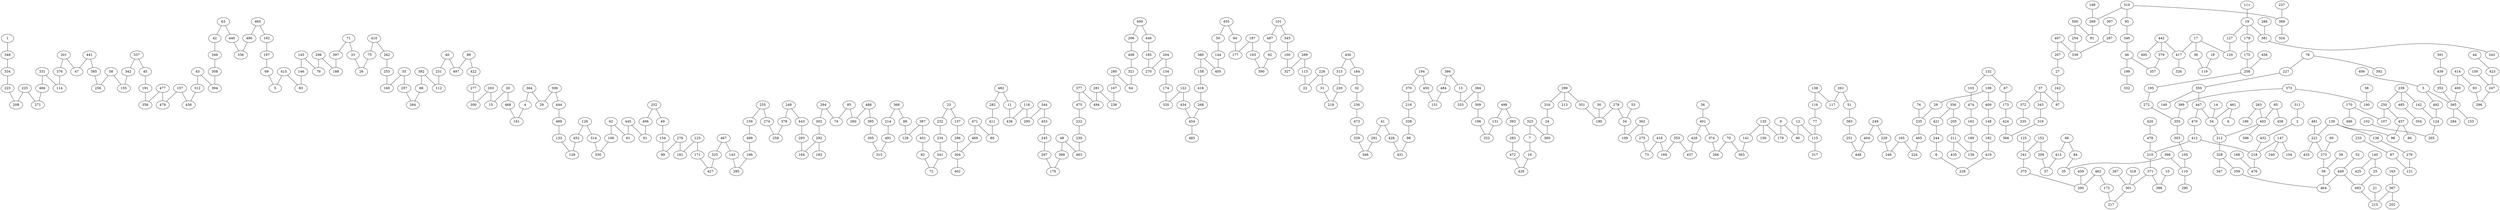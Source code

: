 graph arbol_BFS_G_1 {
    1;
    348;
    334;
    223;
    208;
    225;
    271;
    466;
    331;
    114;
    376;
    201;
    47;
    441;
    385;
    256;
    58;
    155;
    342;
    337;
    45;
    191;
    358;
    477;
    479;
    157;
    438;
    312;
    43;
    394;
    308;
    349;
    42;
    63;
    440;
    336;
    480;
    460;
    192;
    197;
    69;
    5;
    415;
    83;
    146;
    145;
    79;
    298;
    188;
    397;
    71;
    33;
    26;
    75;
    410;
    262;
    253;
    160;
    55;
    257;
    264;
    68;
    382;
    112;
    231;
    40;
    497;
    89;
    422;
    277;
    300;
    203;
    15;
    20;
    468;
    161;
    4;
    364;
    29;
    306;
    444;
    489;
    133;
    129;
    452;
    126;
    314;
    330;
    106;
    62;
    61;
    445;
    91;
    496;
    252;
    49;
    154;
    99;
    276;
    181;
    123;
    171;
    427;
    325;
    467;
    143;
    285;
    166;
    499;
    159;
    255;
    274;
    259;
    378;
    248;
    443;
    293;
    164;
    292;
    302;
    294;
    74;
    85;
    260;
    488;
    395;
    305;
    315;
    491;
    214;
    368;
    88;
    128;
    387;
    451;
    82;
    72;
    341;
    234;
    232;
    23;
    137;
    286;
    304;
    402;
    469;
    471;
    80;
    411;
    282;
    482;
    11;
    436;
    118;
    295;
    344;
    453;
    245;
    297;
    176;
    399;
    48;
    463;
    230;
    222;
    475;
    377;
    494;
    281;
    238;
    167;
    280;
    64;
    321;
    408;
    206;
    490;
    446;
    185;
    270;
    204;
    134;
    174;
    320;
    122;
    434;
    454;
    268;
    418;
    158;
    380;
    405;
    144;
    50;
    455;
    94;
    177;
    187;
    193;
    390;
    92;
    487;
    101;
    345;
    100;
    327;
    289;
    113;
    22;
    226;
    31;
    219;
    220;
    313;
    430;
    184;
    32;
    236;
    473;
    329;
    346;
    291;
    41;
    428;
    431;
    98;
    338;
    216;
    370;
    194;
    450;
    151;
    484;
    386;
    13;
    333;
    384;
    309;
    196;
    322;
    131;
    498;
    393;
    283;
    472;
    429;
    16;
    7;
    323;
    360;
    24;
    316;
    299;
    213;
    351;
    180;
    30;
    278;
    34;
    109;
    362;
    275;
    73;
    416;
    169;
    353;
    437;
    426;
    401;
    374;
    266;
    70;
    363;
    141;
    135;
    156;
    179;
    9;
    90;
    12;
    115;
    77;
    116;
    138;
    117;
    261;
    51;
    383;
    251;
    448;
    404;
    249;
    229;
    246;
    165;
    224;
    465;
    235;
    28;
    108;
    409;
    148;
    182;
    419;
    228;
    8;
    244;
    421;
    356;
    205;
    211;
    139;
    189;
    162;
    474;
    103;
    132;
    67;
    173;
    424;
    366;
    319;
    343;
    37;
    97;
    242;
    27;
    207;
    407;
    339;
    254;
    500;
    81;
    269;
    310;
    95;
    340;
    46;
    357;
    379;
    442;
    417;
    17;
    120;
    127;
    19;
    178;
    175;
    258;
    195;
    272;
    355;
    389;
    373;
    190;
    38;
    303;
    105;
    110;
    398;
    35;
    84;
    66;
    413;
    57;
    209;
    152;
    241;
    125;
    375;
    200;
    459;
    462;
    172;
    217;
    301;
    267;
    371;
    210;
    478;
    420;
    412;
    470;
    447;
    54;
    14;
    212;
    328;
    347;
    359;
    464;
    449;
    52;
    493;
    215;
    21;
    367;
    163;
    202;
    25;
    140;
    425;
    59;
    273;
    60;
    221;
    130;
    96;
    457;
    86;
    250;
    107;
    170;
    486;
    239;
    485;
    354;
    142;
    124;
    492;
    3;
    365;
    352;
    439;
    391;
    284;
    400;
    414;
    93;
    296;
    247;
    150;
    423;
    44;
    153;
    406;
    265;
    102;
    136;
    279;
    121;
    87;
    233;
    481;
    433;
    39;
    403;
    396;
    263;
    186;
    65;
    458;
    461;
    6;
    350;
    149;
    227;
    78;
    392;
    218;
    432;
    2;
    311;
    147;
    104;
    240;
    476;
    168;
    388;
    10;
    318;
    290;
    456;
    381;
    243;
    288;
    111;
    36;
    119;
    18;
    326;
    495;
    199;
    332;
    369;
    237;
    324;
    198;
    287;
    307;
    372;
    335;
    435;
    76;
    317;
    56;
    53;
    483;
    183;
    1 -- 348;
    348 -- 334;
    334 -- 223;
    223 -- 208;
    225 -- 208;
    225 -- 271;
    466 -- 271;
    331 -- 466;
    331 -- 114;
    376 -- 114;
    201 -- 376;
    201 -- 47;
    441 -- 47;
    441 -- 385;
    385 -- 256;
    58 -- 256;
    58 -- 155;
    342 -- 155;
    337 -- 342;
    337 -- 45;
    45 -- 191;
    191 -- 358;
    477 -- 358;
    477 -- 479;
    157 -- 479;
    157 -- 438;
    312 -- 438;
    43 -- 312;
    43 -- 394;
    308 -- 394;
    349 -- 308;
    42 -- 349;
    63 -- 42;
    63 -- 440;
    440 -- 336;
    480 -- 336;
    460 -- 480;
    460 -- 192;
    192 -- 197;
    197 -- 69;
    69 -- 5;
    415 -- 5;
    415 -- 83;
    146 -- 83;
    145 -- 146;
    145 -- 79;
    298 -- 79;
    298 -- 188;
    397 -- 188;
    71 -- 397;
    71 -- 33;
    33 -- 26;
    75 -- 26;
    410 -- 75;
    410 -- 262;
    262 -- 253;
    253 -- 160;
    55 -- 160;
    55 -- 257;
    257 -- 264;
    68 -- 264;
    382 -- 68;
    382 -- 112;
    231 -- 112;
    40 -- 231;
    40 -- 497;
    89 -- 497;
    89 -- 422;
    422 -- 277;
    277 -- 300;
    203 -- 300;
    203 -- 15;
    20 -- 15;
    20 -- 468;
    468 -- 161;
    4 -- 161;
    364 -- 4;
    364 -- 29;
    306 -- 29;
    306 -- 444;
    444 -- 489;
    489 -- 133;
    133 -- 129;
    452 -- 129;
    126 -- 452;
    126 -- 314;
    314 -- 330;
    106 -- 330;
    62 -- 106;
    62 -- 61;
    445 -- 61;
    445 -- 91;
    496 -- 91;
    252 -- 496;
    252 -- 49;
    49 -- 154;
    154 -- 99;
    276 -- 99;
    276 -- 181;
    123 -- 181;
    123 -- 171;
    171 -- 427;
    325 -- 427;
    467 -- 325;
    467 -- 143;
    143 -- 285;
    166 -- 285;
    499 -- 166;
    159 -- 499;
    255 -- 159;
    255 -- 274;
    274 -- 259;
    378 -- 259;
    248 -- 378;
    248 -- 443;
    443 -- 293;
    293 -- 164;
    292 -- 164;
    302 -- 292;
    294 -- 302;
    294 -- 74;
    85 -- 74;
    85 -- 260;
    488 -- 260;
    488 -- 395;
    395 -- 305;
    305 -- 315;
    491 -- 315;
    214 -- 491;
    368 -- 214;
    368 -- 88;
    88 -- 128;
    387 -- 128;
    387 -- 451;
    451 -- 82;
    82 -- 72;
    341 -- 72;
    234 -- 341;
    232 -- 234;
    23 -- 232;
    23 -- 137;
    137 -- 286;
    286 -- 304;
    304 -- 402;
    469 -- 304;
    471 -- 469;
    471 -- 80;
    411 -- 80;
    282 -- 411;
    482 -- 282;
    482 -- 11;
    11 -- 436;
    118 -- 436;
    118 -- 295;
    344 -- 295;
    344 -- 453;
    453 -- 245;
    245 -- 297;
    297 -- 176;
    399 -- 176;
    48 -- 399;
    48 -- 463;
    230 -- 463;
    222 -- 230;
    475 -- 222;
    377 -- 475;
    377 -- 494;
    281 -- 494;
    281 -- 238;
    167 -- 238;
    280 -- 167;
    280 -- 64;
    321 -- 64;
    408 -- 321;
    206 -- 408;
    490 -- 206;
    490 -- 446;
    446 -- 185;
    185 -- 270;
    204 -- 270;
    204 -- 134;
    134 -- 174;
    174 -- 320;
    122 -- 320;
    122 -- 434;
    434 -- 454;
    268 -- 454;
    418 -- 268;
    158 -- 418;
    380 -- 158;
    380 -- 405;
    144 -- 405;
    50 -- 144;
    455 -- 50;
    455 -- 94;
    94 -- 177;
    187 -- 177;
    187 -- 193;
    193 -- 390;
    92 -- 390;
    487 -- 92;
    101 -- 487;
    101 -- 345;
    345 -- 100;
    100 -- 327;
    289 -- 327;
    289 -- 113;
    113 -- 22;
    226 -- 22;
    226 -- 31;
    31 -- 219;
    220 -- 219;
    313 -- 220;
    430 -- 313;
    430 -- 184;
    184 -- 32;
    32 -- 236;
    236 -- 473;
    473 -- 329;
    329 -- 346;
    291 -- 346;
    41 -- 291;
    41 -- 428;
    428 -- 431;
    98 -- 431;
    338 -- 98;
    216 -- 338;
    370 -- 216;
    194 -- 370;
    194 -- 450;
    450 -- 151;
    484 -- 151;
    386 -- 484;
    386 -- 13;
    13 -- 333;
    384 -- 333;
    384 -- 309;
    309 -- 196;
    196 -- 322;
    131 -- 322;
    498 -- 131;
    498 -- 393;
    393 -- 283;
    283 -- 472;
    472 -- 429;
    16 -- 429;
    7 -- 16;
    323 -- 7;
    323 -- 360;
    24 -- 360;
    316 -- 24;
    299 -- 316;
    299 -- 213;
    299 -- 351;
    351 -- 180;
    30 -- 180;
    278 -- 180;
    278 -- 34;
    34 -- 109;
    362 -- 109;
    362 -- 275;
    275 -- 73;
    416 -- 73;
    416 -- 169;
    353 -- 169;
    353 -- 437;
    426 -- 437;
    401 -- 426;
    401 -- 374;
    374 -- 266;
    70 -- 266;
    70 -- 363;
    141 -- 363;
    135 -- 141;
    135 -- 156;
    135 -- 179;
    9 -- 179;
    9 -- 90;
    12 -- 90;
    12 -- 115;
    77 -- 115;
    116 -- 77;
    138 -- 116;
    138 -- 117;
    261 -- 117;
    261 -- 51;
    51 -- 383;
    383 -- 251;
    251 -- 448;
    404 -- 448;
    249 -- 404;
    249 -- 229;
    229 -- 246;
    165 -- 246;
    165 -- 224;
    465 -- 224;
    235 -- 465;
    28 -- 235;
    108 -- 28;
    108 -- 409;
    409 -- 148;
    148 -- 182;
    182 -- 419;
    419 -- 228;
    8 -- 228;
    244 -- 8;
    421 -- 244;
    356 -- 421;
    356 -- 205;
    205 -- 211;
    211 -- 139;
    189 -- 139;
    162 -- 189;
    474 -- 162;
    103 -- 474;
    132 -- 103;
    132 -- 67;
    67 -- 173;
    173 -- 424;
    424 -- 366;
    319 -- 366;
    343 -- 319;
    37 -- 343;
    37 -- 97;
    242 -- 97;
    27 -- 242;
    207 -- 27;
    407 -- 207;
    407 -- 339;
    254 -- 339;
    500 -- 254;
    500 -- 81;
    269 -- 81;
    310 -- 269;
    310 -- 95;
    95 -- 340;
    340 -- 46;
    46 -- 357;
    379 -- 357;
    442 -- 379;
    442 -- 417;
    17 -- 417;
    17 -- 120;
    127 -- 120;
    19 -- 127;
    19 -- 178;
    178 -- 175;
    175 -- 258;
    258 -- 195;
    195 -- 272;
    272 -- 355;
    389 -- 355;
    373 -- 389;
    373 -- 190;
    38 -- 190;
    355 -- 303;
    303 -- 105;
    105 -- 110;
    398 -- 110;
    398 -- 35;
    84 -- 35;
    66 -- 84;
    66 -- 413;
    413 -- 57;
    209 -- 57;
    152 -- 209;
    152 -- 241;
    125 -- 241;
    241 -- 375;
    375 -- 200;
    459 -- 200;
    462 -- 200;
    462 -- 172;
    172 -- 217;
    301 -- 217;
    267 -- 301;
    371 -- 301;
    210 -- 371;
    478 -- 210;
    420 -- 478;
    412 -- 210;
    470 -- 412;
    447 -- 470;
    447 -- 54;
    14 -- 54;
    54 -- 212;
    212 -- 328;
    328 -- 347;
    328 -- 359;
    359 -- 464;
    449 -- 464;
    52 -- 449;
    449 -- 493;
    493 -- 215;
    21 -- 215;
    367 -- 215;
    163 -- 367;
    367 -- 202;
    25 -- 493;
    140 -- 25;
    140 -- 425;
    59 -- 464;
    273 -- 59;
    60 -- 273;
    221 -- 273;
    130 -- 221;
    130 -- 96;
    457 -- 96;
    457 -- 86;
    250 -- 457;
    250 -- 107;
    170 -- 107;
    170 -- 486;
    239 -- 250;
    239 -- 485;
    485 -- 354;
    239 -- 142;
    142 -- 124;
    492 -- 124;
    3 -- 492;
    3 -- 365;
    352 -- 365;
    439 -- 352;
    391 -- 439;
    365 -- 284;
    400 -- 365;
    414 -- 400;
    414 -- 93;
    93 -- 296;
    247 -- 296;
    150 -- 247;
    423 -- 247;
    44 -- 423;
    365 -- 153;
    406 -- 3;
    124 -- 265;
    102 -- 265;
    130 -- 136;
    136 -- 279;
    279 -- 121;
    87 -- 121;
    233 -- 87;
    481 -- 221;
    221 -- 433;
    39 -- 59;
    403 -- 212;
    403 -- 396;
    263 -- 403;
    263 -- 186;
    65 -- 403;
    65 -- 458;
    461 -- 54;
    461 -- 6;
    350 -- 447;
    350 -- 149;
    227 -- 350;
    78 -- 227;
    78 -- 392;
    412 -- 218;
    432 -- 218;
    2 -- 432;
    311 -- 2;
    147 -- 218;
    147 -- 104;
    147 -- 240;
    218 -- 476;
    168 -- 476;
    371 -- 388;
    10 -- 388;
    318 -- 301;
    110 -- 290;
    456 -- 258;
    19 -- 381;
    381 -- 243;
    288 -- 381;
    111 -- 19;
    17 -- 36;
    36 -- 119;
    18 -- 119;
    417 -- 326;
    442 -- 495;
    46 -- 199;
    199 -- 332;
    310 -- 369;
    237 -- 369;
    369 -- 324;
    198 -- 269;
    287 -- 339;
    307 -- 287;
    37 -- 372;
    372 -- 335;
    211 -- 435;
    76 -- 235;
    115 -- 317;
    56 -- 401;
    53 -- 34;
    454 -- 483;
    292 -- 183;
}